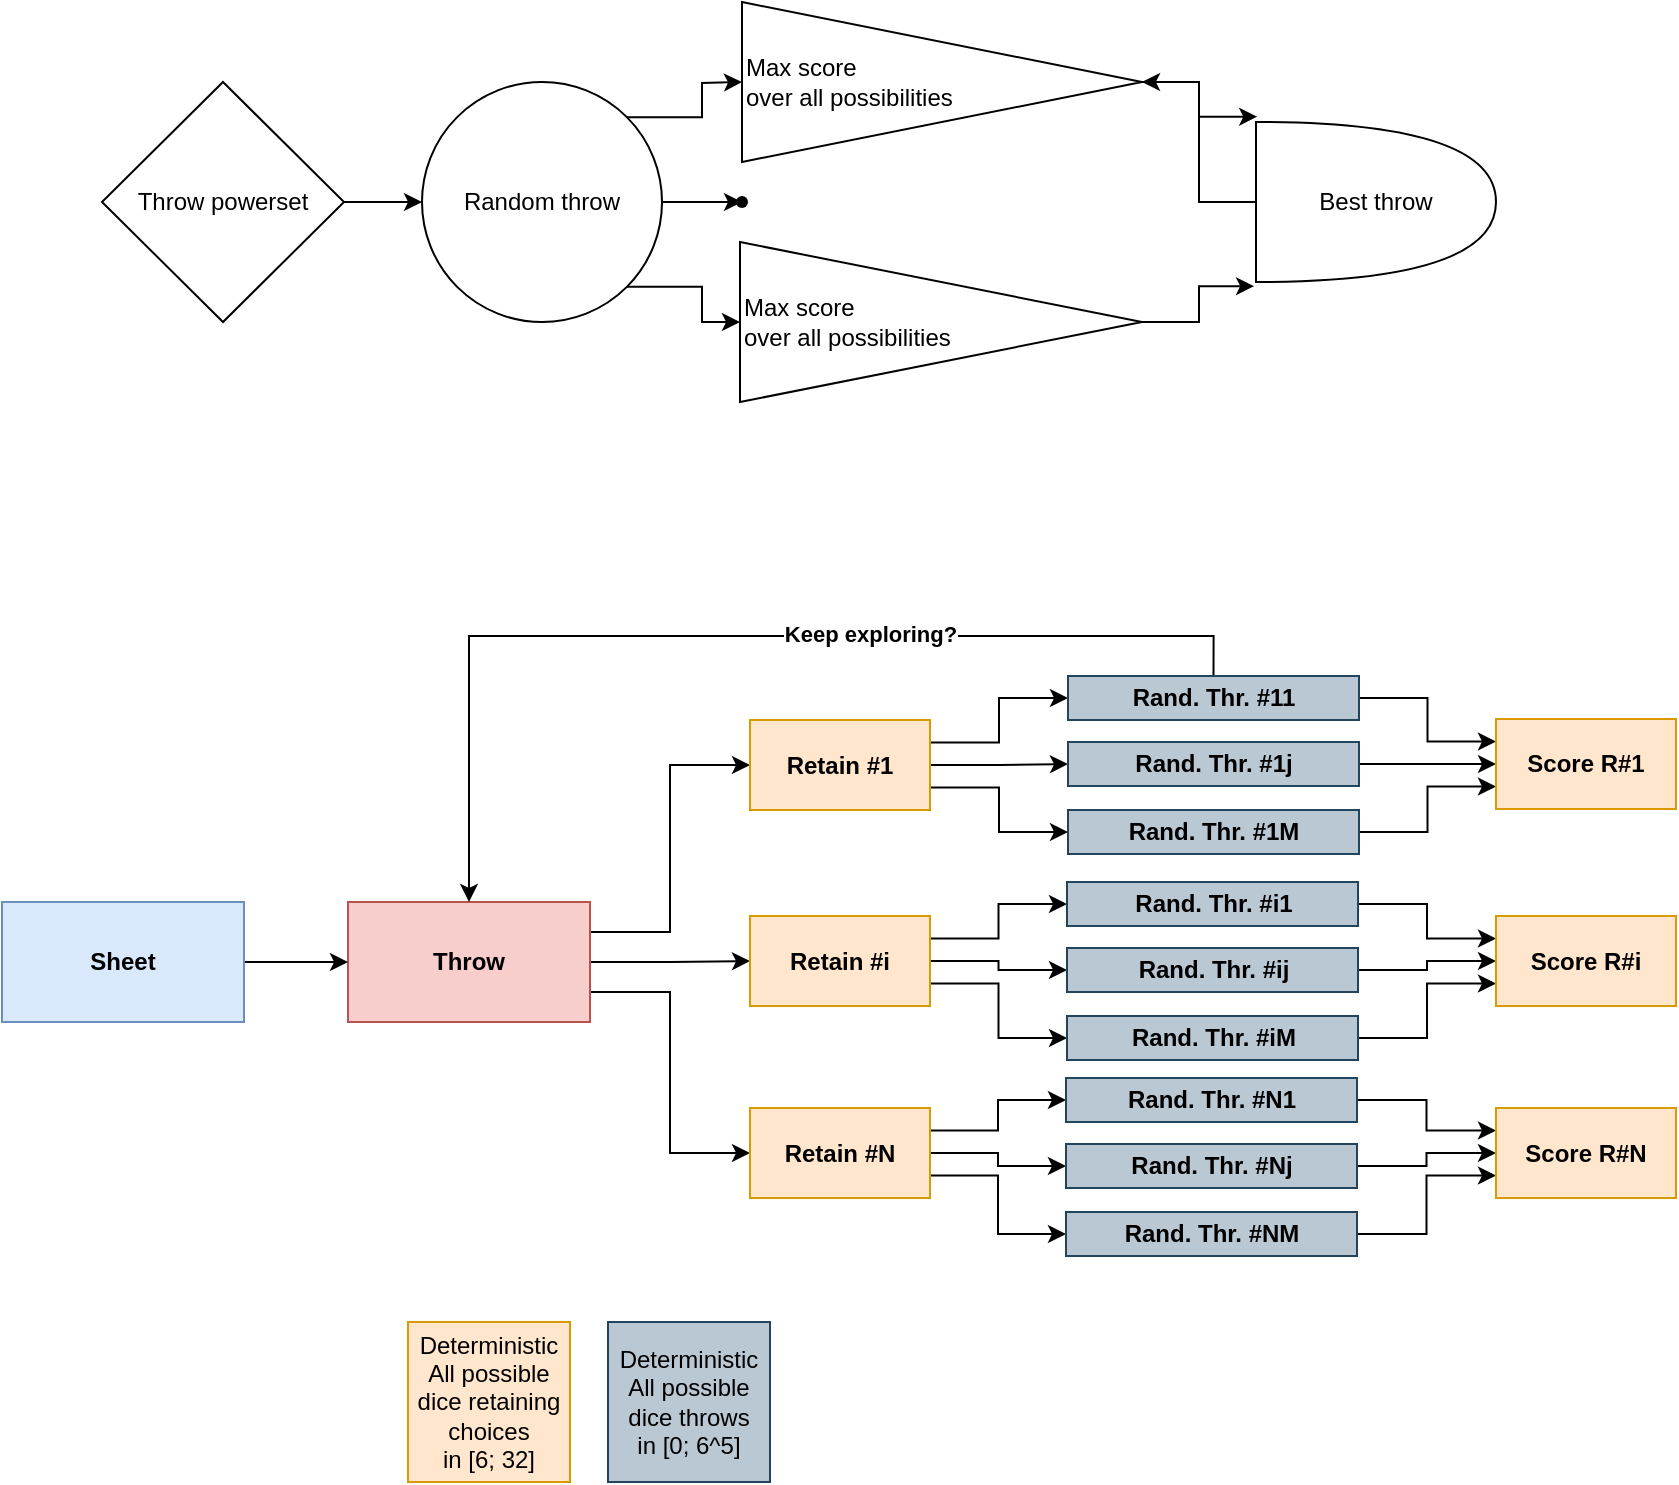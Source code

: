 <mxfile version="23.1.1" type="device">
  <diagram name="Page-1" id="89nJ5CJGreq9LuDjOKdV">
    <mxGraphModel dx="1134" dy="600" grid="1" gridSize="10" guides="1" tooltips="1" connect="1" arrows="1" fold="1" page="1" pageScale="1" pageWidth="1100" pageHeight="850" math="0" shadow="0">
      <root>
        <mxCell id="0" />
        <mxCell id="1" parent="0" />
        <mxCell id="zlfj0SgaubIxO8vBxc5N-9" style="edgeStyle=orthogonalEdgeStyle;rounded=0;orthogonalLoop=1;jettySize=auto;html=1;exitX=1;exitY=0;exitDx=0;exitDy=0;" edge="1" parent="1" source="zlfj0SgaubIxO8vBxc5N-1">
          <mxGeometry relative="1" as="geometry">
            <mxPoint x="440" y="80" as="targetPoint" />
          </mxGeometry>
        </mxCell>
        <mxCell id="zlfj0SgaubIxO8vBxc5N-10" style="edgeStyle=orthogonalEdgeStyle;rounded=0;orthogonalLoop=1;jettySize=auto;html=1;exitX=1;exitY=1;exitDx=0;exitDy=0;entryX=0;entryY=0.5;entryDx=0;entryDy=0;" edge="1" parent="1" source="zlfj0SgaubIxO8vBxc5N-1" target="zlfj0SgaubIxO8vBxc5N-8">
          <mxGeometry relative="1" as="geometry" />
        </mxCell>
        <mxCell id="zlfj0SgaubIxO8vBxc5N-1" value="Random throw" style="ellipse;whiteSpace=wrap;html=1;" vertex="1" parent="1">
          <mxGeometry x="280" y="80" width="120" height="120" as="geometry" />
        </mxCell>
        <mxCell id="zlfj0SgaubIxO8vBxc5N-12" style="edgeStyle=orthogonalEdgeStyle;rounded=0;orthogonalLoop=1;jettySize=auto;html=1;exitX=1;exitY=0.5;exitDx=0;exitDy=0;" edge="1" parent="1" source="zlfj0SgaubIxO8vBxc5N-2" target="zlfj0SgaubIxO8vBxc5N-1">
          <mxGeometry relative="1" as="geometry" />
        </mxCell>
        <mxCell id="zlfj0SgaubIxO8vBxc5N-2" value="Throw powerset" style="rhombus;whiteSpace=wrap;html=1;" vertex="1" parent="1">
          <mxGeometry x="120" y="80" width="121" height="120" as="geometry" />
        </mxCell>
        <mxCell id="zlfj0SgaubIxO8vBxc5N-5" value="" style="shape=waypoint;sketch=0;fillStyle=solid;size=6;pointerEvents=1;points=[];fillColor=none;resizable=0;rotatable=0;perimeter=centerPerimeter;snapToPoint=1;" vertex="1" parent="1">
          <mxGeometry x="430" y="130" width="20" height="20" as="geometry" />
        </mxCell>
        <mxCell id="zlfj0SgaubIxO8vBxc5N-7" value="Max score&lt;br&gt;over all possibilities" style="triangle;whiteSpace=wrap;html=1;align=left;" vertex="1" parent="1">
          <mxGeometry x="440" y="40" width="200" height="80" as="geometry" />
        </mxCell>
        <mxCell id="zlfj0SgaubIxO8vBxc5N-8" value="&lt;div style=&quot;&quot;&gt;&lt;span style=&quot;background-color: initial;&quot;&gt;Max score&lt;/span&gt;&lt;/div&gt;&lt;div style=&quot;&quot;&gt;&lt;span style=&quot;background-color: initial;&quot;&gt;over all possibilities&lt;/span&gt;&lt;/div&gt;" style="triangle;whiteSpace=wrap;html=1;align=left;" vertex="1" parent="1">
          <mxGeometry x="439" y="160" width="201" height="80" as="geometry" />
        </mxCell>
        <mxCell id="zlfj0SgaubIxO8vBxc5N-11" style="edgeStyle=orthogonalEdgeStyle;rounded=0;orthogonalLoop=1;jettySize=auto;html=1;exitX=1;exitY=0.5;exitDx=0;exitDy=0;entryX=0.937;entryY=0.525;entryDx=0;entryDy=0;entryPerimeter=0;" edge="1" parent="1" source="zlfj0SgaubIxO8vBxc5N-1" target="zlfj0SgaubIxO8vBxc5N-5">
          <mxGeometry relative="1" as="geometry" />
        </mxCell>
        <mxCell id="zlfj0SgaubIxO8vBxc5N-19" value="" style="edgeStyle=orthogonalEdgeStyle;rounded=0;orthogonalLoop=1;jettySize=auto;html=1;" edge="1" parent="1" source="zlfj0SgaubIxO8vBxc5N-15" target="zlfj0SgaubIxO8vBxc5N-7">
          <mxGeometry relative="1" as="geometry" />
        </mxCell>
        <mxCell id="zlfj0SgaubIxO8vBxc5N-15" value="Best throw" style="shape=or;whiteSpace=wrap;html=1;" vertex="1" parent="1">
          <mxGeometry x="697" y="100" width="120" height="80" as="geometry" />
        </mxCell>
        <mxCell id="zlfj0SgaubIxO8vBxc5N-16" style="edgeStyle=orthogonalEdgeStyle;rounded=0;orthogonalLoop=1;jettySize=auto;html=1;exitX=1;exitY=0.5;exitDx=0;exitDy=0;entryX=0.005;entryY=-0.033;entryDx=0;entryDy=0;entryPerimeter=0;" edge="1" parent="1" source="zlfj0SgaubIxO8vBxc5N-7" target="zlfj0SgaubIxO8vBxc5N-15">
          <mxGeometry relative="1" as="geometry" />
        </mxCell>
        <mxCell id="zlfj0SgaubIxO8vBxc5N-18" style="edgeStyle=orthogonalEdgeStyle;rounded=0;orthogonalLoop=1;jettySize=auto;html=1;exitX=1;exitY=0.5;exitDx=0;exitDy=0;entryX=-0.008;entryY=1.026;entryDx=0;entryDy=0;entryPerimeter=0;" edge="1" parent="1" source="zlfj0SgaubIxO8vBxc5N-8" target="zlfj0SgaubIxO8vBxc5N-15">
          <mxGeometry relative="1" as="geometry" />
        </mxCell>
        <mxCell id="zlfj0SgaubIxO8vBxc5N-45" style="edgeStyle=orthogonalEdgeStyle;rounded=0;orthogonalLoop=1;jettySize=auto;html=1;exitX=1;exitY=0.25;exitDx=0;exitDy=0;entryX=0;entryY=0.5;entryDx=0;entryDy=0;" edge="1" parent="1" source="zlfj0SgaubIxO8vBxc5N-20" target="zlfj0SgaubIxO8vBxc5N-24">
          <mxGeometry relative="1" as="geometry" />
        </mxCell>
        <mxCell id="zlfj0SgaubIxO8vBxc5N-46" style="edgeStyle=orthogonalEdgeStyle;rounded=0;orthogonalLoop=1;jettySize=auto;html=1;exitX=1;exitY=0.75;exitDx=0;exitDy=0;entryX=0;entryY=0.5;entryDx=0;entryDy=0;" edge="1" parent="1" source="zlfj0SgaubIxO8vBxc5N-20" target="zlfj0SgaubIxO8vBxc5N-26">
          <mxGeometry relative="1" as="geometry" />
        </mxCell>
        <mxCell id="zlfj0SgaubIxO8vBxc5N-48" style="edgeStyle=orthogonalEdgeStyle;rounded=0;orthogonalLoop=1;jettySize=auto;html=1;exitX=1;exitY=0.5;exitDx=0;exitDy=0;entryX=0;entryY=0.5;entryDx=0;entryDy=0;" edge="1" parent="1" source="zlfj0SgaubIxO8vBxc5N-20" target="zlfj0SgaubIxO8vBxc5N-25">
          <mxGeometry relative="1" as="geometry" />
        </mxCell>
        <mxCell id="zlfj0SgaubIxO8vBxc5N-20" value="Throw" style="rounded=0;whiteSpace=wrap;html=1;fontStyle=1;fillColor=#f8cecc;strokeColor=#b85450;" vertex="1" parent="1">
          <mxGeometry x="243" y="490" width="121" height="60" as="geometry" />
        </mxCell>
        <mxCell id="zlfj0SgaubIxO8vBxc5N-49" style="edgeStyle=orthogonalEdgeStyle;rounded=0;orthogonalLoop=1;jettySize=auto;html=1;exitX=1;exitY=0.25;exitDx=0;exitDy=0;entryX=0;entryY=0.5;entryDx=0;entryDy=0;" edge="1" parent="1" source="zlfj0SgaubIxO8vBxc5N-24" target="zlfj0SgaubIxO8vBxc5N-27">
          <mxGeometry relative="1" as="geometry" />
        </mxCell>
        <mxCell id="zlfj0SgaubIxO8vBxc5N-52" style="edgeStyle=orthogonalEdgeStyle;rounded=0;orthogonalLoop=1;jettySize=auto;html=1;exitX=1;exitY=0.5;exitDx=0;exitDy=0;entryX=0;entryY=0.5;entryDx=0;entryDy=0;" edge="1" parent="1" source="zlfj0SgaubIxO8vBxc5N-24" target="zlfj0SgaubIxO8vBxc5N-28">
          <mxGeometry relative="1" as="geometry" />
        </mxCell>
        <mxCell id="zlfj0SgaubIxO8vBxc5N-56" style="edgeStyle=orthogonalEdgeStyle;rounded=0;orthogonalLoop=1;jettySize=auto;html=1;exitX=1;exitY=0.75;exitDx=0;exitDy=0;entryX=0;entryY=0.5;entryDx=0;entryDy=0;" edge="1" parent="1" source="zlfj0SgaubIxO8vBxc5N-24" target="zlfj0SgaubIxO8vBxc5N-29">
          <mxGeometry relative="1" as="geometry" />
        </mxCell>
        <mxCell id="zlfj0SgaubIxO8vBxc5N-24" value="Retain #1" style="rounded=0;whiteSpace=wrap;html=1;fontStyle=1;fillColor=#ffe6cc;strokeColor=#d79b00;" vertex="1" parent="1">
          <mxGeometry x="444" y="399" width="90" height="45" as="geometry" />
        </mxCell>
        <mxCell id="zlfj0SgaubIxO8vBxc5N-50" style="edgeStyle=orthogonalEdgeStyle;rounded=0;orthogonalLoop=1;jettySize=auto;html=1;exitX=1;exitY=0.25;exitDx=0;exitDy=0;entryX=0;entryY=0.5;entryDx=0;entryDy=0;" edge="1" parent="1" source="zlfj0SgaubIxO8vBxc5N-25" target="zlfj0SgaubIxO8vBxc5N-36">
          <mxGeometry relative="1" as="geometry" />
        </mxCell>
        <mxCell id="zlfj0SgaubIxO8vBxc5N-55" style="edgeStyle=orthogonalEdgeStyle;rounded=0;orthogonalLoop=1;jettySize=auto;html=1;exitX=1;exitY=0.75;exitDx=0;exitDy=0;entryX=0;entryY=0.5;entryDx=0;entryDy=0;" edge="1" parent="1" source="zlfj0SgaubIxO8vBxc5N-25" target="zlfj0SgaubIxO8vBxc5N-38">
          <mxGeometry relative="1" as="geometry" />
        </mxCell>
        <mxCell id="zlfj0SgaubIxO8vBxc5N-75" style="edgeStyle=orthogonalEdgeStyle;rounded=0;orthogonalLoop=1;jettySize=auto;html=1;exitX=1;exitY=0.5;exitDx=0;exitDy=0;" edge="1" parent="1" source="zlfj0SgaubIxO8vBxc5N-25" target="zlfj0SgaubIxO8vBxc5N-37">
          <mxGeometry relative="1" as="geometry" />
        </mxCell>
        <mxCell id="zlfj0SgaubIxO8vBxc5N-25" value="Retain #i" style="rounded=0;whiteSpace=wrap;html=1;fontStyle=1;fillColor=#ffe6cc;strokeColor=#d79b00;" vertex="1" parent="1">
          <mxGeometry x="444" y="497" width="90" height="45" as="geometry" />
        </mxCell>
        <mxCell id="zlfj0SgaubIxO8vBxc5N-51" style="edgeStyle=orthogonalEdgeStyle;rounded=0;orthogonalLoop=1;jettySize=auto;html=1;exitX=1;exitY=0.25;exitDx=0;exitDy=0;entryX=0;entryY=0.5;entryDx=0;entryDy=0;" edge="1" parent="1" source="zlfj0SgaubIxO8vBxc5N-26" target="zlfj0SgaubIxO8vBxc5N-39">
          <mxGeometry relative="1" as="geometry" />
        </mxCell>
        <mxCell id="zlfj0SgaubIxO8vBxc5N-54" style="edgeStyle=orthogonalEdgeStyle;rounded=0;orthogonalLoop=1;jettySize=auto;html=1;exitX=1;exitY=0.5;exitDx=0;exitDy=0;entryX=0;entryY=0.5;entryDx=0;entryDy=0;" edge="1" parent="1" source="zlfj0SgaubIxO8vBxc5N-26" target="zlfj0SgaubIxO8vBxc5N-40">
          <mxGeometry relative="1" as="geometry" />
        </mxCell>
        <mxCell id="zlfj0SgaubIxO8vBxc5N-57" style="edgeStyle=orthogonalEdgeStyle;rounded=0;orthogonalLoop=1;jettySize=auto;html=1;exitX=1;exitY=0.75;exitDx=0;exitDy=0;entryX=0;entryY=0.5;entryDx=0;entryDy=0;" edge="1" parent="1" source="zlfj0SgaubIxO8vBxc5N-26" target="zlfj0SgaubIxO8vBxc5N-41">
          <mxGeometry relative="1" as="geometry" />
        </mxCell>
        <mxCell id="zlfj0SgaubIxO8vBxc5N-26" value="Retain #N" style="rounded=0;whiteSpace=wrap;html=1;fontStyle=1;fillColor=#ffe6cc;strokeColor=#d79b00;" vertex="1" parent="1">
          <mxGeometry x="444" y="593" width="90" height="45" as="geometry" />
        </mxCell>
        <mxCell id="zlfj0SgaubIxO8vBxc5N-66" style="edgeStyle=orthogonalEdgeStyle;rounded=0;orthogonalLoop=1;jettySize=auto;html=1;exitX=1;exitY=0.5;exitDx=0;exitDy=0;entryX=0;entryY=0.25;entryDx=0;entryDy=0;" edge="1" parent="1" source="zlfj0SgaubIxO8vBxc5N-27" target="zlfj0SgaubIxO8vBxc5N-63">
          <mxGeometry relative="1" as="geometry" />
        </mxCell>
        <mxCell id="zlfj0SgaubIxO8vBxc5N-84" style="edgeStyle=orthogonalEdgeStyle;rounded=0;orthogonalLoop=1;jettySize=auto;html=1;exitX=0.5;exitY=0;exitDx=0;exitDy=0;entryX=0.5;entryY=0;entryDx=0;entryDy=0;" edge="1" parent="1" source="zlfj0SgaubIxO8vBxc5N-27" target="zlfj0SgaubIxO8vBxc5N-20">
          <mxGeometry relative="1" as="geometry" />
        </mxCell>
        <mxCell id="zlfj0SgaubIxO8vBxc5N-85" value="&lt;b&gt;Keep exploring?&lt;/b&gt;" style="edgeLabel;html=1;align=center;verticalAlign=middle;resizable=0;points=[];" vertex="1" connectable="0" parent="zlfj0SgaubIxO8vBxc5N-84">
          <mxGeometry x="-0.267" y="-1" relative="1" as="geometry">
            <mxPoint as="offset" />
          </mxGeometry>
        </mxCell>
        <mxCell id="zlfj0SgaubIxO8vBxc5N-27" value="Rand. Thr. #11" style="rounded=0;whiteSpace=wrap;html=1;fontStyle=1;fillColor=#bac8d3;strokeColor=#23445d;" vertex="1" parent="1">
          <mxGeometry x="603" y="377" width="145.5" height="22" as="geometry" />
        </mxCell>
        <mxCell id="zlfj0SgaubIxO8vBxc5N-67" style="edgeStyle=orthogonalEdgeStyle;rounded=0;orthogonalLoop=1;jettySize=auto;html=1;exitX=1;exitY=0.5;exitDx=0;exitDy=0;entryX=0;entryY=0.5;entryDx=0;entryDy=0;" edge="1" parent="1" source="zlfj0SgaubIxO8vBxc5N-28" target="zlfj0SgaubIxO8vBxc5N-63">
          <mxGeometry relative="1" as="geometry" />
        </mxCell>
        <mxCell id="zlfj0SgaubIxO8vBxc5N-28" value="Rand. Thr. #1j" style="rounded=0;whiteSpace=wrap;html=1;fontStyle=1;fillColor=#bac8d3;strokeColor=#23445d;" vertex="1" parent="1">
          <mxGeometry x="603" y="410" width="145.5" height="22" as="geometry" />
        </mxCell>
        <mxCell id="zlfj0SgaubIxO8vBxc5N-68" style="edgeStyle=orthogonalEdgeStyle;rounded=0;orthogonalLoop=1;jettySize=auto;html=1;exitX=1;exitY=0.5;exitDx=0;exitDy=0;entryX=0;entryY=0.75;entryDx=0;entryDy=0;" edge="1" parent="1" source="zlfj0SgaubIxO8vBxc5N-29" target="zlfj0SgaubIxO8vBxc5N-63">
          <mxGeometry relative="1" as="geometry" />
        </mxCell>
        <mxCell id="zlfj0SgaubIxO8vBxc5N-29" value="Rand. Thr. #1M" style="rounded=0;whiteSpace=wrap;html=1;fontStyle=1;fillColor=#bac8d3;strokeColor=#23445d;" vertex="1" parent="1">
          <mxGeometry x="603" y="444" width="145.5" height="22" as="geometry" />
        </mxCell>
        <mxCell id="zlfj0SgaubIxO8vBxc5N-69" style="edgeStyle=orthogonalEdgeStyle;rounded=0;orthogonalLoop=1;jettySize=auto;html=1;exitX=1;exitY=0.5;exitDx=0;exitDy=0;entryX=0;entryY=0.25;entryDx=0;entryDy=0;" edge="1" parent="1" source="zlfj0SgaubIxO8vBxc5N-36" target="zlfj0SgaubIxO8vBxc5N-64">
          <mxGeometry relative="1" as="geometry" />
        </mxCell>
        <mxCell id="zlfj0SgaubIxO8vBxc5N-36" value="Rand. Thr. #i1" style="rounded=0;whiteSpace=wrap;html=1;fontStyle=1;fillColor=#bac8d3;strokeColor=#23445d;" vertex="1" parent="1">
          <mxGeometry x="602.5" y="480" width="145.5" height="22" as="geometry" />
        </mxCell>
        <mxCell id="zlfj0SgaubIxO8vBxc5N-70" style="edgeStyle=orthogonalEdgeStyle;rounded=0;orthogonalLoop=1;jettySize=auto;html=1;exitX=1;exitY=0.5;exitDx=0;exitDy=0;entryX=0;entryY=0.5;entryDx=0;entryDy=0;" edge="1" parent="1" source="zlfj0SgaubIxO8vBxc5N-37" target="zlfj0SgaubIxO8vBxc5N-64">
          <mxGeometry relative="1" as="geometry" />
        </mxCell>
        <mxCell id="zlfj0SgaubIxO8vBxc5N-37" value="Rand. Thr. #ij" style="rounded=0;whiteSpace=wrap;html=1;fontStyle=1;fillColor=#bac8d3;strokeColor=#23445d;" vertex="1" parent="1">
          <mxGeometry x="602.5" y="513" width="145.5" height="22" as="geometry" />
        </mxCell>
        <mxCell id="zlfj0SgaubIxO8vBxc5N-71" style="edgeStyle=orthogonalEdgeStyle;rounded=0;orthogonalLoop=1;jettySize=auto;html=1;exitX=1;exitY=0.5;exitDx=0;exitDy=0;entryX=0;entryY=0.75;entryDx=0;entryDy=0;" edge="1" parent="1" source="zlfj0SgaubIxO8vBxc5N-38" target="zlfj0SgaubIxO8vBxc5N-64">
          <mxGeometry relative="1" as="geometry" />
        </mxCell>
        <mxCell id="zlfj0SgaubIxO8vBxc5N-38" value="Rand. Thr. #iM" style="rounded=0;whiteSpace=wrap;html=1;fontStyle=1;fillColor=#bac8d3;strokeColor=#23445d;" vertex="1" parent="1">
          <mxGeometry x="602.5" y="547" width="145.5" height="22" as="geometry" />
        </mxCell>
        <mxCell id="zlfj0SgaubIxO8vBxc5N-72" style="edgeStyle=orthogonalEdgeStyle;rounded=0;orthogonalLoop=1;jettySize=auto;html=1;exitX=1;exitY=0.5;exitDx=0;exitDy=0;entryX=0;entryY=0.25;entryDx=0;entryDy=0;" edge="1" parent="1" source="zlfj0SgaubIxO8vBxc5N-39" target="zlfj0SgaubIxO8vBxc5N-65">
          <mxGeometry relative="1" as="geometry" />
        </mxCell>
        <mxCell id="zlfj0SgaubIxO8vBxc5N-39" value="Rand. Thr. #N1" style="rounded=0;whiteSpace=wrap;html=1;fontStyle=1;fillColor=#bac8d3;strokeColor=#23445d;" vertex="1" parent="1">
          <mxGeometry x="602" y="578" width="145.5" height="22" as="geometry" />
        </mxCell>
        <mxCell id="zlfj0SgaubIxO8vBxc5N-73" style="edgeStyle=orthogonalEdgeStyle;rounded=0;orthogonalLoop=1;jettySize=auto;html=1;exitX=1;exitY=0.5;exitDx=0;exitDy=0;entryX=0;entryY=0.5;entryDx=0;entryDy=0;" edge="1" parent="1" source="zlfj0SgaubIxO8vBxc5N-40" target="zlfj0SgaubIxO8vBxc5N-65">
          <mxGeometry relative="1" as="geometry" />
        </mxCell>
        <mxCell id="zlfj0SgaubIxO8vBxc5N-40" value="Rand. Thr. #Nj" style="rounded=0;whiteSpace=wrap;html=1;fontStyle=1;fillColor=#bac8d3;strokeColor=#23445d;" vertex="1" parent="1">
          <mxGeometry x="602" y="611" width="145.5" height="22" as="geometry" />
        </mxCell>
        <mxCell id="zlfj0SgaubIxO8vBxc5N-74" style="edgeStyle=orthogonalEdgeStyle;rounded=0;orthogonalLoop=1;jettySize=auto;html=1;exitX=1;exitY=0.5;exitDx=0;exitDy=0;entryX=0;entryY=0.75;entryDx=0;entryDy=0;" edge="1" parent="1" source="zlfj0SgaubIxO8vBxc5N-41" target="zlfj0SgaubIxO8vBxc5N-65">
          <mxGeometry relative="1" as="geometry" />
        </mxCell>
        <mxCell id="zlfj0SgaubIxO8vBxc5N-41" value="Rand. Thr. #NM" style="rounded=0;whiteSpace=wrap;html=1;fontStyle=1;fillColor=#bac8d3;strokeColor=#23445d;" vertex="1" parent="1">
          <mxGeometry x="602" y="645" width="145.5" height="22" as="geometry" />
        </mxCell>
        <mxCell id="zlfj0SgaubIxO8vBxc5N-58" value="Deterministic&lt;br&gt;All possible dice retaining choices&lt;br&gt;in [6; 32]" style="whiteSpace=wrap;html=1;aspect=fixed;fillColor=#ffe6cc;strokeColor=#d79b00;" vertex="1" parent="1">
          <mxGeometry x="273" y="700" width="81" height="80" as="geometry" />
        </mxCell>
        <mxCell id="zlfj0SgaubIxO8vBxc5N-59" value="Deterministic&lt;br&gt;All possible dice throws&lt;br&gt;in [0; 6^5]" style="whiteSpace=wrap;html=1;aspect=fixed;fillColor=#bac8d3;strokeColor=#23445d;" vertex="1" parent="1">
          <mxGeometry x="373" y="700" width="81" height="80" as="geometry" />
        </mxCell>
        <mxCell id="zlfj0SgaubIxO8vBxc5N-62" style="edgeStyle=orthogonalEdgeStyle;rounded=0;orthogonalLoop=1;jettySize=auto;html=1;exitX=1;exitY=0.5;exitDx=0;exitDy=0;entryX=0;entryY=0.5;entryDx=0;entryDy=0;" edge="1" parent="1" source="zlfj0SgaubIxO8vBxc5N-60" target="zlfj0SgaubIxO8vBxc5N-20">
          <mxGeometry relative="1" as="geometry" />
        </mxCell>
        <mxCell id="zlfj0SgaubIxO8vBxc5N-60" value="Sheet" style="rounded=0;whiteSpace=wrap;html=1;fontStyle=1;fillColor=#dae8fc;strokeColor=#6c8ebf;" vertex="1" parent="1">
          <mxGeometry x="70" y="490" width="121" height="60" as="geometry" />
        </mxCell>
        <mxCell id="zlfj0SgaubIxO8vBxc5N-63" value="Score R#1" style="rounded=0;whiteSpace=wrap;html=1;fontStyle=1;fillColor=#ffe6cc;strokeColor=#d79b00;" vertex="1" parent="1">
          <mxGeometry x="817" y="398.5" width="90" height="45" as="geometry" />
        </mxCell>
        <mxCell id="zlfj0SgaubIxO8vBxc5N-64" value="Score R#i" style="rounded=0;whiteSpace=wrap;html=1;fontStyle=1;fillColor=#ffe6cc;strokeColor=#d79b00;" vertex="1" parent="1">
          <mxGeometry x="817" y="497" width="90" height="45" as="geometry" />
        </mxCell>
        <mxCell id="zlfj0SgaubIxO8vBxc5N-65" value="Score R#N" style="rounded=0;whiteSpace=wrap;html=1;fontStyle=1;fillColor=#ffe6cc;strokeColor=#d79b00;" vertex="1" parent="1">
          <mxGeometry x="817" y="593" width="90" height="45" as="geometry" />
        </mxCell>
      </root>
    </mxGraphModel>
  </diagram>
</mxfile>
